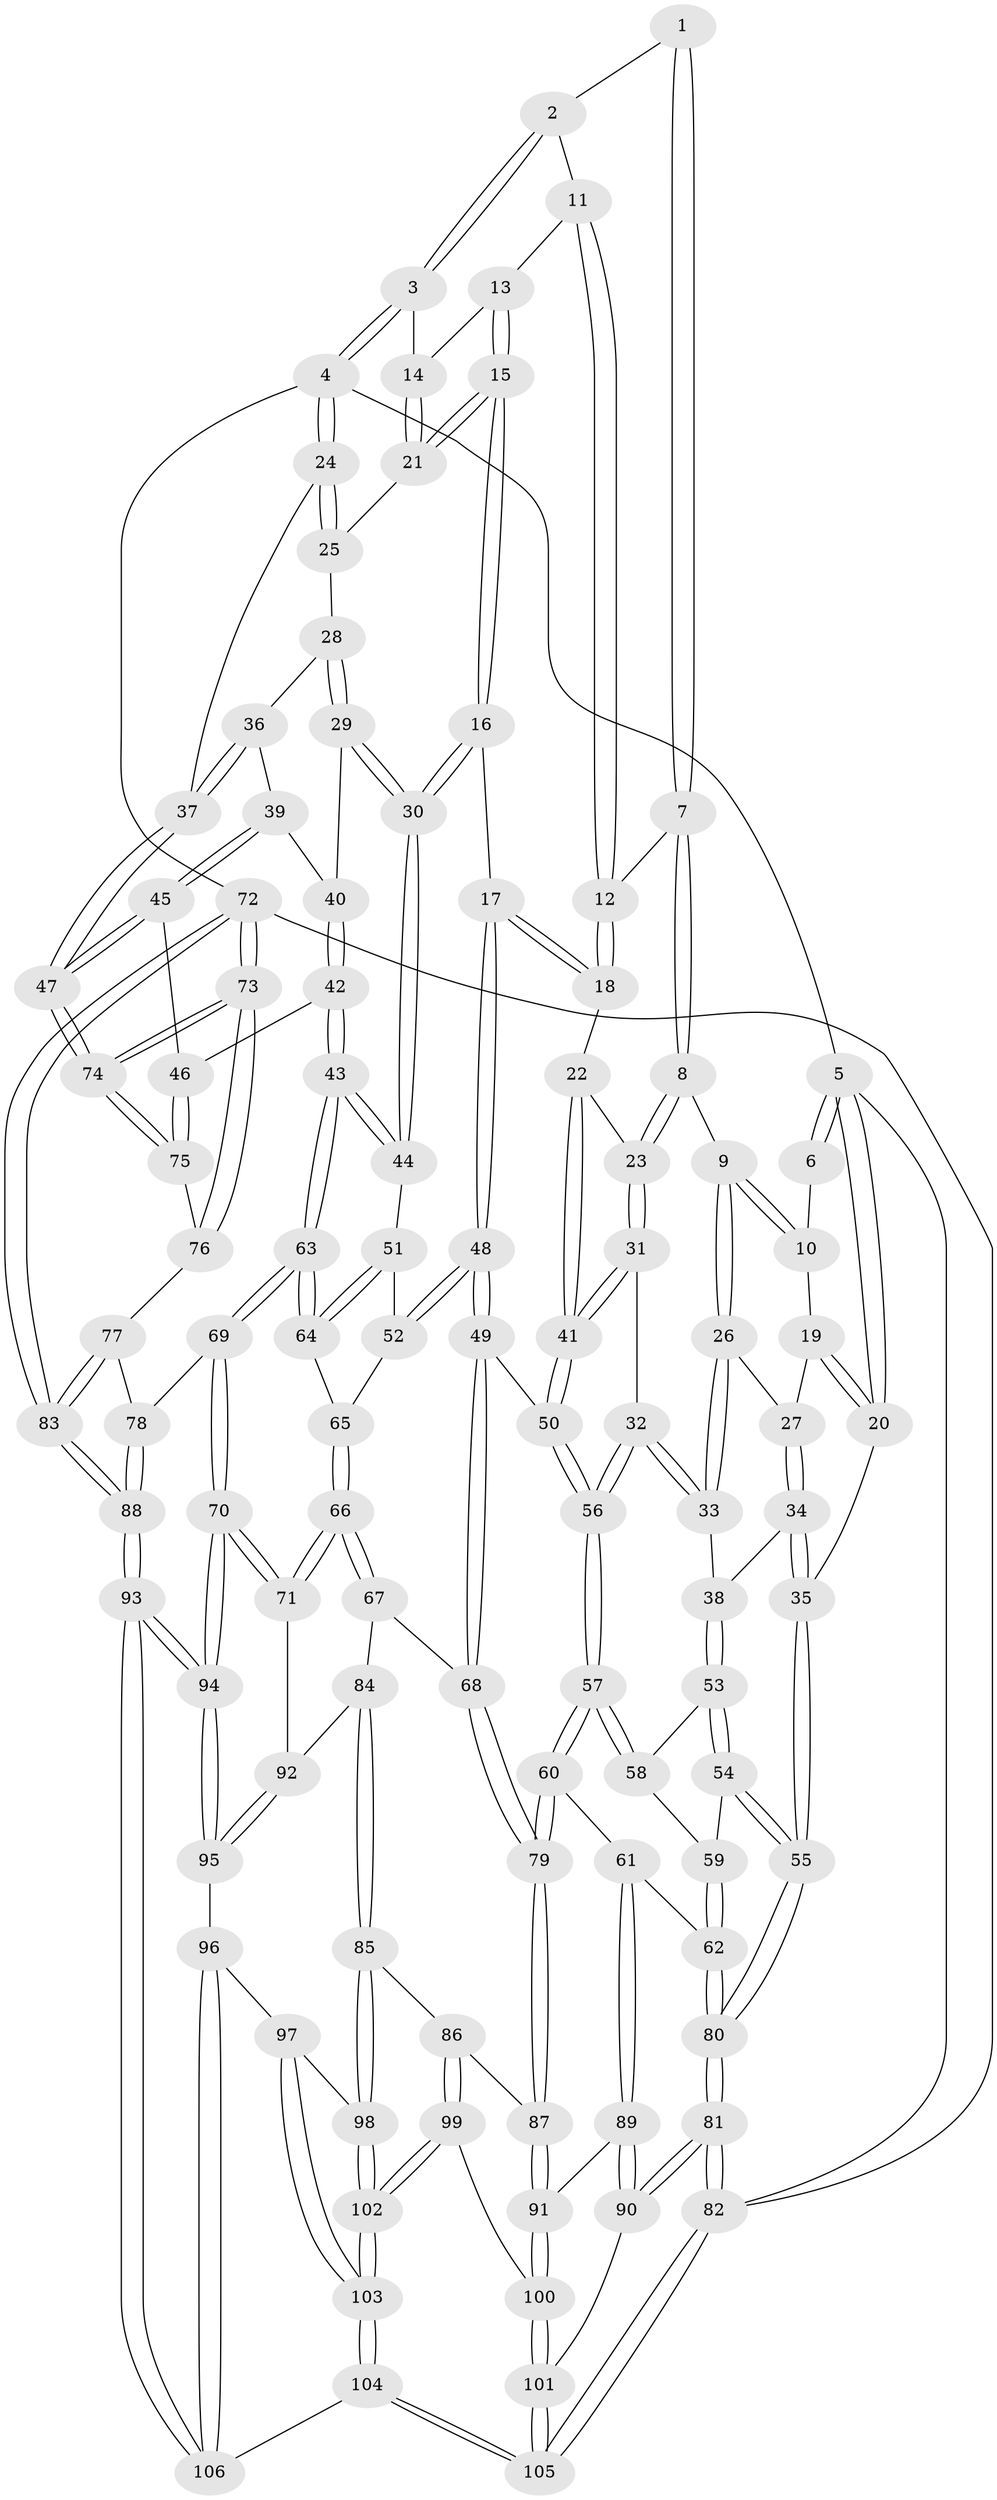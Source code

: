 // Generated by graph-tools (version 1.1) at 2025/03/03/09/25 03:03:15]
// undirected, 106 vertices, 262 edges
graph export_dot {
graph [start="1"]
  node [color=gray90,style=filled];
  1 [pos="+0.2131956729197823+0"];
  2 [pos="+0.6370473199915346+0"];
  3 [pos="+1+0"];
  4 [pos="+1+0"];
  5 [pos="+0+0"];
  6 [pos="+0.11490741293866054+0"];
  7 [pos="+0.32379017095969725+0.1336618592352379"];
  8 [pos="+0.26072060911408007+0.2248735483777163"];
  9 [pos="+0.24969542915324586+0.2261909018118148"];
  10 [pos="+0.11626773294907942+0.11352630717278439"];
  11 [pos="+0.6370843832123663+0"];
  12 [pos="+0.470026938012393+0.15867227617854346"];
  13 [pos="+0.6412104179751462+0"];
  14 [pos="+0.8783936285217347+0.1581992545227079"];
  15 [pos="+0.703428030051334+0.2701653550036355"];
  16 [pos="+0.689993850109906+0.29246008662388145"];
  17 [pos="+0.5665444904375501+0.3117342651751722"];
  18 [pos="+0.5612997122452693+0.30729494724918566"];
  19 [pos="+0.037577737994980834+0.20726755115099185"];
  20 [pos="+0+0.18140337654570396"];
  21 [pos="+0.8752351949209981+0.17673626031113346"];
  22 [pos="+0.32504771310629443+0.3101842957789554"];
  23 [pos="+0.30030353152740247+0.29611334538434597"];
  24 [pos="+1+0.22386739559522453"];
  25 [pos="+0.9256965958264118+0.21378736100044674"];
  26 [pos="+0.14411675669372906+0.2823036571942245"];
  27 [pos="+0.12097485391765725+0.2770284165716625"];
  28 [pos="+0.940322021089219+0.31816386350962883"];
  29 [pos="+0.9015199717015899+0.37098979253715986"];
  30 [pos="+0.7871521799063278+0.4251278054669393"];
  31 [pos="+0.26852980771306845+0.3616580297891817"];
  32 [pos="+0.227852843609029+0.4416480599331241"];
  33 [pos="+0.15750741287553183+0.4105249621826843"];
  34 [pos="+0.021401452041036415+0.36591784886307344"];
  35 [pos="+0+0.440923685441843"];
  36 [pos="+0.9993816487644155+0.33502765026093223"];
  37 [pos="+1+0.32856219866725134"];
  38 [pos="+0.14863701450196665+0.4149328933745134"];
  39 [pos="+0.9727006149309078+0.4088018586564955"];
  40 [pos="+0.9676560316087085+0.4081806072285011"];
  41 [pos="+0.3783832346188214+0.4552603448938247"];
  42 [pos="+0.8954603487019698+0.5298828256547614"];
  43 [pos="+0.8500129534319029+0.5161093663642827"];
  44 [pos="+0.7873537547741465+0.4263913073546527"];
  45 [pos="+1+0.4763067137434946"];
  46 [pos="+0.8995883046018626+0.5317302349682566"];
  47 [pos="+1+0.47480006231217253"];
  48 [pos="+0.4866486664749652+0.49261584407806014"];
  49 [pos="+0.48332526059622216+0.49587130866112566"];
  50 [pos="+0.3927716434284795+0.4930869782146657"];
  51 [pos="+0.7361408505468992+0.47821697076896963"];
  52 [pos="+0.6289695662521476+0.5336171532285658"];
  53 [pos="+0.11252101849718403+0.451406057584974"];
  54 [pos="+0+0.5054598088304202"];
  55 [pos="+0+0.523413776018534"];
  56 [pos="+0.28324662578067117+0.5301217128319052"];
  57 [pos="+0.2757867026892809+0.5438416860199483"];
  58 [pos="+0.12815044280004806+0.517462085557554"];
  59 [pos="+0.11869449760104177+0.5287678291180751"];
  60 [pos="+0.23953394667057287+0.6629710102363364"];
  61 [pos="+0.23271767987177724+0.6676371590401787"];
  62 [pos="+0.11286268866180672+0.6119625320143144"];
  63 [pos="+0.7606882880496206+0.6985887440237473"];
  64 [pos="+0.7091290116567904+0.569472583608203"];
  65 [pos="+0.649994715623048+0.5755336139756272"];
  66 [pos="+0.6499825722361311+0.7198058000287005"];
  67 [pos="+0.5364645235834762+0.6675359522969386"];
  68 [pos="+0.5038371104597528+0.6484631258700584"];
  69 [pos="+0.759165823611629+0.7046682717521419"];
  70 [pos="+0.7187477411538249+0.7421872810410571"];
  71 [pos="+0.654793401794115+0.7239930894643422"];
  72 [pos="+1+1"];
  73 [pos="+1+0.822206192452512"];
  74 [pos="+1+0.6483825141106082"];
  75 [pos="+0.9523290036537877+0.6333526882641219"];
  76 [pos="+0.92955402035704+0.676989574265708"];
  77 [pos="+0.9253188920987669+0.6842694584261713"];
  78 [pos="+0.8610082620039329+0.7100195488598002"];
  79 [pos="+0.40282584168553237+0.7300716310369046"];
  80 [pos="+0+0.592044035473789"];
  81 [pos="+0+0.8820070349239627"];
  82 [pos="+0+1"];
  83 [pos="+1+1"];
  84 [pos="+0.5103352554351561+0.804499349271949"];
  85 [pos="+0.44207497670166757+0.8497954772980775"];
  86 [pos="+0.429536398410931+0.836820928736531"];
  87 [pos="+0.4048845992185059+0.7471482358284929"];
  88 [pos="+1+1"];
  89 [pos="+0.17431010238431172+0.7813470950894095"];
  90 [pos="+0.04622675366990674+0.8395211017338314"];
  91 [pos="+0.2526286518472092+0.856758958217894"];
  92 [pos="+0.6031772551170744+0.7793367061708797"];
  93 [pos="+0.9465005156189609+1"];
  94 [pos="+0.7871551870264011+0.9877318591163962"];
  95 [pos="+0.5523966416372829+0.8888929958095511"];
  96 [pos="+0.49082246876641383+0.9033128515955198"];
  97 [pos="+0.48628361088261657+0.9020111504726572"];
  98 [pos="+0.44504077431157535+0.8556789466840284"];
  99 [pos="+0.28997795252223124+0.8843810370105416"];
  100 [pos="+0.27084916216417027+0.8819985170044572"];
  101 [pos="+0.22716081707368024+1"];
  102 [pos="+0.3572169074640902+0.9546551554827163"];
  103 [pos="+0.37527590275740047+1"];
  104 [pos="+0.3356349679012111+1"];
  105 [pos="+0.26733656922675403+1"];
  106 [pos="+0.6656310048651076+1"];
  1 -- 2;
  1 -- 7;
  1 -- 7;
  2 -- 3;
  2 -- 3;
  2 -- 11;
  3 -- 4;
  3 -- 4;
  3 -- 14;
  4 -- 5;
  4 -- 24;
  4 -- 24;
  4 -- 72;
  5 -- 6;
  5 -- 6;
  5 -- 20;
  5 -- 20;
  5 -- 82;
  6 -- 10;
  7 -- 8;
  7 -- 8;
  7 -- 12;
  8 -- 9;
  8 -- 23;
  8 -- 23;
  9 -- 10;
  9 -- 10;
  9 -- 26;
  9 -- 26;
  10 -- 19;
  11 -- 12;
  11 -- 12;
  11 -- 13;
  12 -- 18;
  12 -- 18;
  13 -- 14;
  13 -- 15;
  13 -- 15;
  14 -- 21;
  14 -- 21;
  15 -- 16;
  15 -- 16;
  15 -- 21;
  15 -- 21;
  16 -- 17;
  16 -- 30;
  16 -- 30;
  17 -- 18;
  17 -- 18;
  17 -- 48;
  17 -- 48;
  18 -- 22;
  19 -- 20;
  19 -- 20;
  19 -- 27;
  20 -- 35;
  21 -- 25;
  22 -- 23;
  22 -- 41;
  22 -- 41;
  23 -- 31;
  23 -- 31;
  24 -- 25;
  24 -- 25;
  24 -- 37;
  25 -- 28;
  26 -- 27;
  26 -- 33;
  26 -- 33;
  27 -- 34;
  27 -- 34;
  28 -- 29;
  28 -- 29;
  28 -- 36;
  29 -- 30;
  29 -- 30;
  29 -- 40;
  30 -- 44;
  30 -- 44;
  31 -- 32;
  31 -- 41;
  31 -- 41;
  32 -- 33;
  32 -- 33;
  32 -- 56;
  32 -- 56;
  33 -- 38;
  34 -- 35;
  34 -- 35;
  34 -- 38;
  35 -- 55;
  35 -- 55;
  36 -- 37;
  36 -- 37;
  36 -- 39;
  37 -- 47;
  37 -- 47;
  38 -- 53;
  38 -- 53;
  39 -- 40;
  39 -- 45;
  39 -- 45;
  40 -- 42;
  40 -- 42;
  41 -- 50;
  41 -- 50;
  42 -- 43;
  42 -- 43;
  42 -- 46;
  43 -- 44;
  43 -- 44;
  43 -- 63;
  43 -- 63;
  44 -- 51;
  45 -- 46;
  45 -- 47;
  45 -- 47;
  46 -- 75;
  46 -- 75;
  47 -- 74;
  47 -- 74;
  48 -- 49;
  48 -- 49;
  48 -- 52;
  48 -- 52;
  49 -- 50;
  49 -- 68;
  49 -- 68;
  50 -- 56;
  50 -- 56;
  51 -- 52;
  51 -- 64;
  51 -- 64;
  52 -- 65;
  53 -- 54;
  53 -- 54;
  53 -- 58;
  54 -- 55;
  54 -- 55;
  54 -- 59;
  55 -- 80;
  55 -- 80;
  56 -- 57;
  56 -- 57;
  57 -- 58;
  57 -- 58;
  57 -- 60;
  57 -- 60;
  58 -- 59;
  59 -- 62;
  59 -- 62;
  60 -- 61;
  60 -- 79;
  60 -- 79;
  61 -- 62;
  61 -- 89;
  61 -- 89;
  62 -- 80;
  62 -- 80;
  63 -- 64;
  63 -- 64;
  63 -- 69;
  63 -- 69;
  64 -- 65;
  65 -- 66;
  65 -- 66;
  66 -- 67;
  66 -- 67;
  66 -- 71;
  66 -- 71;
  67 -- 68;
  67 -- 84;
  68 -- 79;
  68 -- 79;
  69 -- 70;
  69 -- 70;
  69 -- 78;
  70 -- 71;
  70 -- 71;
  70 -- 94;
  70 -- 94;
  71 -- 92;
  72 -- 73;
  72 -- 73;
  72 -- 83;
  72 -- 83;
  72 -- 82;
  73 -- 74;
  73 -- 74;
  73 -- 76;
  73 -- 76;
  74 -- 75;
  74 -- 75;
  75 -- 76;
  76 -- 77;
  77 -- 78;
  77 -- 83;
  77 -- 83;
  78 -- 88;
  78 -- 88;
  79 -- 87;
  79 -- 87;
  80 -- 81;
  80 -- 81;
  81 -- 82;
  81 -- 82;
  81 -- 90;
  81 -- 90;
  82 -- 105;
  82 -- 105;
  83 -- 88;
  83 -- 88;
  84 -- 85;
  84 -- 85;
  84 -- 92;
  85 -- 86;
  85 -- 98;
  85 -- 98;
  86 -- 87;
  86 -- 99;
  86 -- 99;
  87 -- 91;
  87 -- 91;
  88 -- 93;
  88 -- 93;
  89 -- 90;
  89 -- 90;
  89 -- 91;
  90 -- 101;
  91 -- 100;
  91 -- 100;
  92 -- 95;
  92 -- 95;
  93 -- 94;
  93 -- 94;
  93 -- 106;
  93 -- 106;
  94 -- 95;
  94 -- 95;
  95 -- 96;
  96 -- 97;
  96 -- 106;
  96 -- 106;
  97 -- 98;
  97 -- 103;
  97 -- 103;
  98 -- 102;
  98 -- 102;
  99 -- 100;
  99 -- 102;
  99 -- 102;
  100 -- 101;
  100 -- 101;
  101 -- 105;
  101 -- 105;
  102 -- 103;
  102 -- 103;
  103 -- 104;
  103 -- 104;
  104 -- 105;
  104 -- 105;
  104 -- 106;
}
